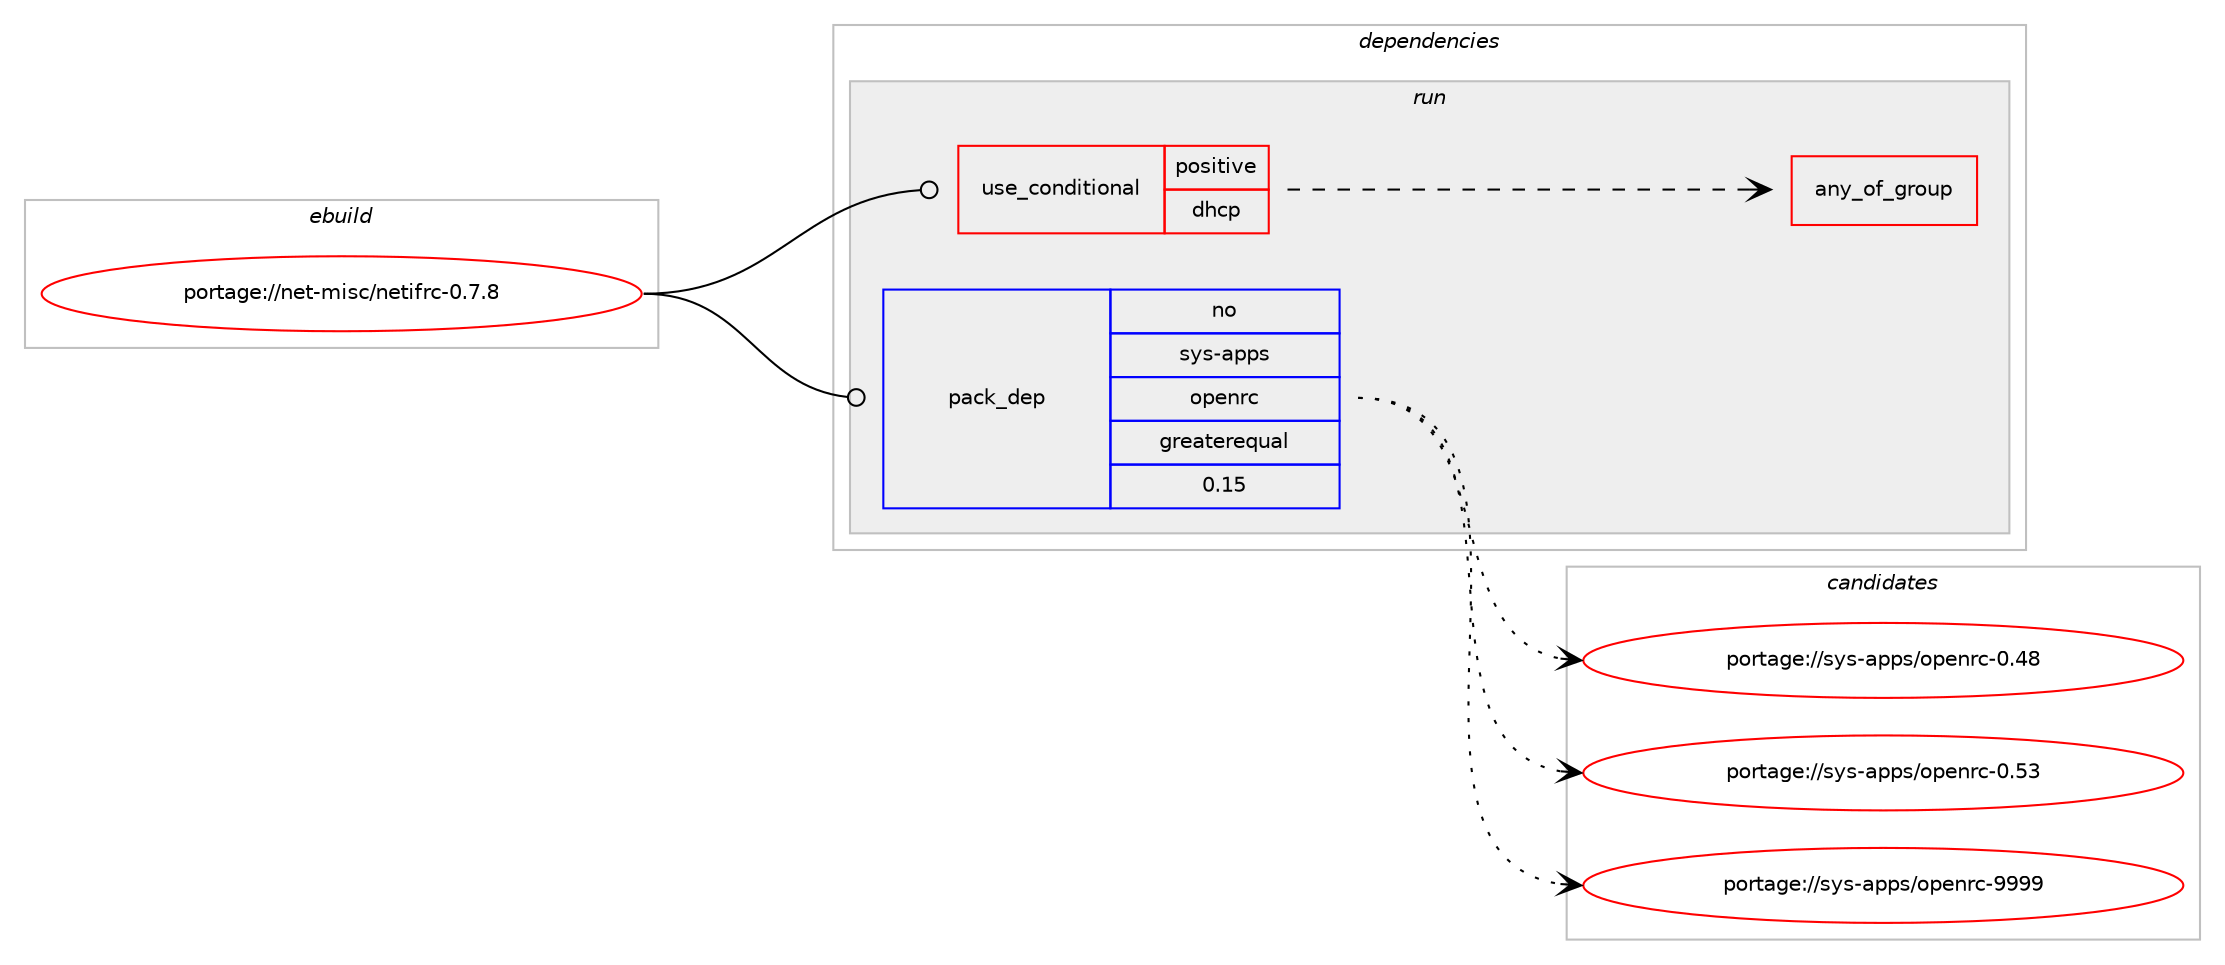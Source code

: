digraph prolog {

# *************
# Graph options
# *************

newrank=true;
concentrate=true;
compound=true;
graph [rankdir=LR,fontname=Helvetica,fontsize=10,ranksep=1.5];#, ranksep=2.5, nodesep=0.2];
edge  [arrowhead=vee];
node  [fontname=Helvetica,fontsize=10];

# **********
# The ebuild
# **********

subgraph cluster_leftcol {
color=gray;
rank=same;
label=<<i>ebuild</i>>;
id [label="portage://net-misc/netifrc-0.7.8", color=red, width=4, href="../net-misc/netifrc-0.7.8.svg"];
}

# ****************
# The dependencies
# ****************

subgraph cluster_midcol {
color=gray;
label=<<i>dependencies</i>>;
subgraph cluster_compile {
fillcolor="#eeeeee";
style=filled;
label=<<i>compile</i>>;
}
subgraph cluster_compileandrun {
fillcolor="#eeeeee";
style=filled;
label=<<i>compile and run</i>>;
}
subgraph cluster_run {
fillcolor="#eeeeee";
style=filled;
label=<<i>run</i>>;
subgraph cond1292 {
dependency1842 [label=<<TABLE BORDER="0" CELLBORDER="1" CELLSPACING="0" CELLPADDING="4"><TR><TD ROWSPAN="3" CELLPADDING="10">use_conditional</TD></TR><TR><TD>positive</TD></TR><TR><TD>dhcp</TD></TR></TABLE>>, shape=none, color=red];
subgraph any31 {
dependency1843 [label=<<TABLE BORDER="0" CELLBORDER="1" CELLSPACING="0" CELLPADDING="4"><TR><TD CELLPADDING="10">any_of_group</TD></TR></TABLE>>, shape=none, color=red];# *** BEGIN UNKNOWN DEPENDENCY TYPE (TODO) ***
# dependency1843 -> package_dependency(portage://net-misc/netifrc-0.7.8,run,no,net-misc,dhcpcd,none,[,,],[],[])
# *** END UNKNOWN DEPENDENCY TYPE (TODO) ***

# *** BEGIN UNKNOWN DEPENDENCY TYPE (TODO) ***
# dependency1843 -> package_dependency(portage://net-misc/netifrc-0.7.8,run,no,net-misc,dhcp,none,[,,],[],[use(enable(client),none)])
# *** END UNKNOWN DEPENDENCY TYPE (TODO) ***

# *** BEGIN UNKNOWN DEPENDENCY TYPE (TODO) ***
# dependency1843 -> package_dependency(portage://net-misc/netifrc-0.7.8,run,no,sys-apps,busybox,none,[,,],[],[])
# *** END UNKNOWN DEPENDENCY TYPE (TODO) ***

}
dependency1842:e -> dependency1843:w [weight=20,style="dashed",arrowhead="vee"];
}
id:e -> dependency1842:w [weight=20,style="solid",arrowhead="odot"];
# *** BEGIN UNKNOWN DEPENDENCY TYPE (TODO) ***
# id -> package_dependency(portage://net-misc/netifrc-0.7.8,run,no,sys-apps,gentoo-functions,none,[,,],[],[])
# *** END UNKNOWN DEPENDENCY TYPE (TODO) ***

subgraph pack520 {
dependency1844 [label=<<TABLE BORDER="0" CELLBORDER="1" CELLSPACING="0" CELLPADDING="4" WIDTH="220"><TR><TD ROWSPAN="6" CELLPADDING="30">pack_dep</TD></TR><TR><TD WIDTH="110">no</TD></TR><TR><TD>sys-apps</TD></TR><TR><TD>openrc</TD></TR><TR><TD>greaterequal</TD></TR><TR><TD>0.15</TD></TR></TABLE>>, shape=none, color=blue];
}
id:e -> dependency1844:w [weight=20,style="solid",arrowhead="odot"];
}
}

# **************
# The candidates
# **************

subgraph cluster_choices {
rank=same;
color=gray;
label=<<i>candidates</i>>;

subgraph choice520 {
color=black;
nodesep=1;
choice115121115459711211211547111112101110114994548465256 [label="portage://sys-apps/openrc-0.48", color=red, width=4,href="../sys-apps/openrc-0.48.svg"];
choice115121115459711211211547111112101110114994548465351 [label="portage://sys-apps/openrc-0.53", color=red, width=4,href="../sys-apps/openrc-0.53.svg"];
choice115121115459711211211547111112101110114994557575757 [label="portage://sys-apps/openrc-9999", color=red, width=4,href="../sys-apps/openrc-9999.svg"];
dependency1844:e -> choice115121115459711211211547111112101110114994548465256:w [style=dotted,weight="100"];
dependency1844:e -> choice115121115459711211211547111112101110114994548465351:w [style=dotted,weight="100"];
dependency1844:e -> choice115121115459711211211547111112101110114994557575757:w [style=dotted,weight="100"];
}
}

}
